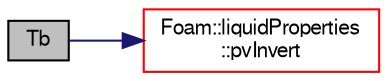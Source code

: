 digraph "Tb"
{
  bgcolor="transparent";
  edge [fontname="FreeSans",fontsize="10",labelfontname="FreeSans",labelfontsize="10"];
  node [fontname="FreeSans",fontsize="10",shape=record];
  rankdir="LR";
  Node1093 [label="Tb",height=0.2,width=0.4,color="black", fillcolor="grey75", style="filled", fontcolor="black"];
  Node1093 -> Node1094 [color="midnightblue",fontsize="10",style="solid",fontname="FreeSans"];
  Node1094 [label="Foam::liquidProperties\l::pvInvert",height=0.2,width=0.4,color="red",URL="$a29954.html#ae76e0a0a7fb8ebfb9df3c5c821ed337a",tooltip="Invert the vapour pressure relationship to retrieve the. "];
}

